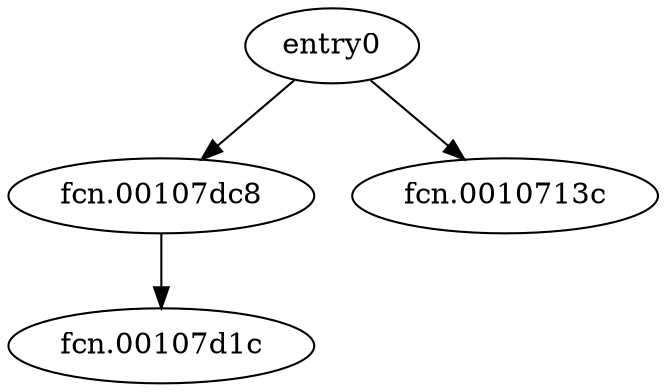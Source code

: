 digraph code {
  "0x00107098" [label="entry0"];
  "0x00107098" -> "0x00107dc8";
  "0x00107dc8" [label="fcn.00107dc8"];
  "0x00107098" -> "0x0010713c";
  "0x0010713c" [label="fcn.0010713c"];
  "0x00107dc8" [label="fcn.00107dc8"];
  "0x00107dc8" -> "0x00107d1c";
  "0x00107d1c" [label="fcn.00107d1c"];
}